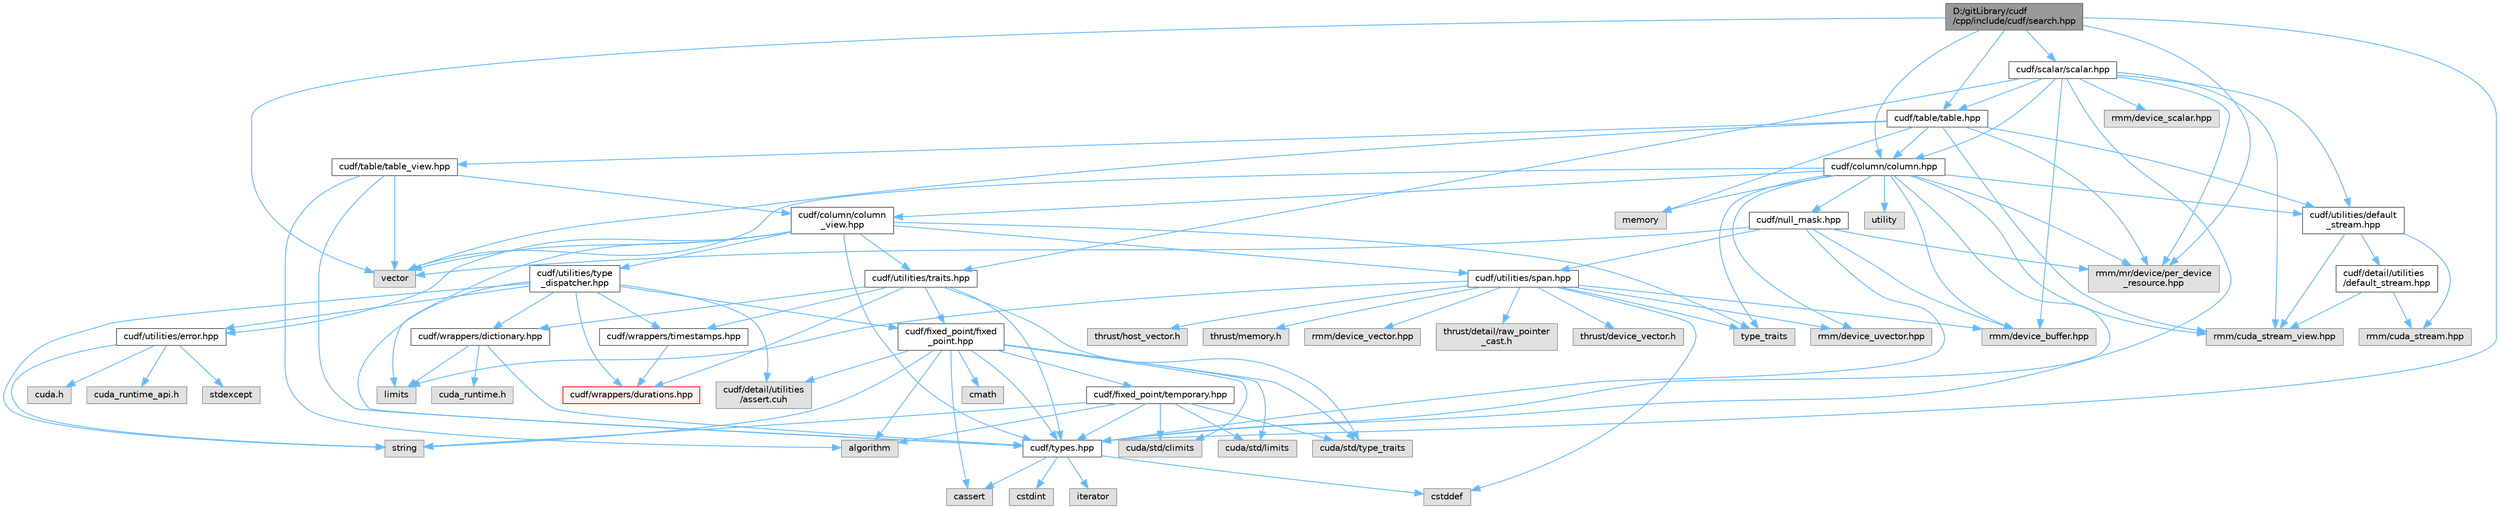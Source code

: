 digraph "D:/gitLibrary/cudf/cpp/include/cudf/search.hpp"
{
 // LATEX_PDF_SIZE
  bgcolor="transparent";
  edge [fontname=Helvetica,fontsize=10,labelfontname=Helvetica,labelfontsize=10];
  node [fontname=Helvetica,fontsize=10,shape=box,height=0.2,width=0.4];
  Node1 [id="Node000001",label="D:/gitLibrary/cudf\l/cpp/include/cudf/search.hpp",height=0.2,width=0.4,color="gray40", fillcolor="grey60", style="filled", fontcolor="black",tooltip="Column APIs for lower_bound, upper_bound, and contains"];
  Node1 -> Node2 [id="edge109_Node000001_Node000002",color="steelblue1",style="solid",tooltip=" "];
  Node2 [id="Node000002",label="cudf/column/column.hpp",height=0.2,width=0.4,color="grey40", fillcolor="white", style="filled",URL="$column_8hpp.html",tooltip="Class definition for cudf::column"];
  Node2 -> Node3 [id="edge110_Node000002_Node000003",color="steelblue1",style="solid",tooltip=" "];
  Node3 [id="Node000003",label="cudf/column/column\l_view.hpp",height=0.2,width=0.4,color="grey40", fillcolor="white", style="filled",URL="$column__view_8hpp.html",tooltip="column view class definitions"];
  Node3 -> Node4 [id="edge111_Node000003_Node000004",color="steelblue1",style="solid",tooltip=" "];
  Node4 [id="Node000004",label="cudf/types.hpp",height=0.2,width=0.4,color="grey40", fillcolor="white", style="filled",URL="$types_8hpp.html",tooltip="Type declarations for libcudf."];
  Node4 -> Node5 [id="edge112_Node000004_Node000005",color="steelblue1",style="solid",tooltip=" "];
  Node5 [id="Node000005",label="cassert",height=0.2,width=0.4,color="grey60", fillcolor="#E0E0E0", style="filled",tooltip=" "];
  Node4 -> Node6 [id="edge113_Node000004_Node000006",color="steelblue1",style="solid",tooltip=" "];
  Node6 [id="Node000006",label="cstddef",height=0.2,width=0.4,color="grey60", fillcolor="#E0E0E0", style="filled",tooltip=" "];
  Node4 -> Node7 [id="edge114_Node000004_Node000007",color="steelblue1",style="solid",tooltip=" "];
  Node7 [id="Node000007",label="cstdint",height=0.2,width=0.4,color="grey60", fillcolor="#E0E0E0", style="filled",tooltip=" "];
  Node4 -> Node8 [id="edge115_Node000004_Node000008",color="steelblue1",style="solid",tooltip=" "];
  Node8 [id="Node000008",label="iterator",height=0.2,width=0.4,color="grey60", fillcolor="#E0E0E0", style="filled",tooltip=" "];
  Node3 -> Node9 [id="edge116_Node000003_Node000009",color="steelblue1",style="solid",tooltip=" "];
  Node9 [id="Node000009",label="cudf/utilities/error.hpp",height=0.2,width=0.4,color="grey40", fillcolor="white", style="filled",URL="$error_8hpp.html",tooltip=" "];
  Node9 -> Node10 [id="edge117_Node000009_Node000010",color="steelblue1",style="solid",tooltip=" "];
  Node10 [id="Node000010",label="cuda.h",height=0.2,width=0.4,color="grey60", fillcolor="#E0E0E0", style="filled",tooltip=" "];
  Node9 -> Node11 [id="edge118_Node000009_Node000011",color="steelblue1",style="solid",tooltip=" "];
  Node11 [id="Node000011",label="cuda_runtime_api.h",height=0.2,width=0.4,color="grey60", fillcolor="#E0E0E0", style="filled",tooltip=" "];
  Node9 -> Node12 [id="edge119_Node000009_Node000012",color="steelblue1",style="solid",tooltip=" "];
  Node12 [id="Node000012",label="stdexcept",height=0.2,width=0.4,color="grey60", fillcolor="#E0E0E0", style="filled",tooltip=" "];
  Node9 -> Node13 [id="edge120_Node000009_Node000013",color="steelblue1",style="solid",tooltip=" "];
  Node13 [id="Node000013",label="string",height=0.2,width=0.4,color="grey60", fillcolor="#E0E0E0", style="filled",tooltip=" "];
  Node3 -> Node14 [id="edge121_Node000003_Node000014",color="steelblue1",style="solid",tooltip=" "];
  Node14 [id="Node000014",label="cudf/utilities/span.hpp",height=0.2,width=0.4,color="grey40", fillcolor="white", style="filled",URL="$span_8hpp.html",tooltip=" "];
  Node14 -> Node15 [id="edge122_Node000014_Node000015",color="steelblue1",style="solid",tooltip=" "];
  Node15 [id="Node000015",label="rmm/device_buffer.hpp",height=0.2,width=0.4,color="grey60", fillcolor="#E0E0E0", style="filled",tooltip=" "];
  Node14 -> Node16 [id="edge123_Node000014_Node000016",color="steelblue1",style="solid",tooltip=" "];
  Node16 [id="Node000016",label="rmm/device_uvector.hpp",height=0.2,width=0.4,color="grey60", fillcolor="#E0E0E0", style="filled",tooltip=" "];
  Node14 -> Node17 [id="edge124_Node000014_Node000017",color="steelblue1",style="solid",tooltip=" "];
  Node17 [id="Node000017",label="rmm/device_vector.hpp",height=0.2,width=0.4,color="grey60", fillcolor="#E0E0E0", style="filled",tooltip=" "];
  Node14 -> Node18 [id="edge125_Node000014_Node000018",color="steelblue1",style="solid",tooltip=" "];
  Node18 [id="Node000018",label="thrust/detail/raw_pointer\l_cast.h",height=0.2,width=0.4,color="grey60", fillcolor="#E0E0E0", style="filled",tooltip=" "];
  Node14 -> Node19 [id="edge126_Node000014_Node000019",color="steelblue1",style="solid",tooltip=" "];
  Node19 [id="Node000019",label="thrust/device_vector.h",height=0.2,width=0.4,color="grey60", fillcolor="#E0E0E0", style="filled",tooltip=" "];
  Node14 -> Node20 [id="edge127_Node000014_Node000020",color="steelblue1",style="solid",tooltip=" "];
  Node20 [id="Node000020",label="thrust/host_vector.h",height=0.2,width=0.4,color="grey60", fillcolor="#E0E0E0", style="filled",tooltip=" "];
  Node14 -> Node21 [id="edge128_Node000014_Node000021",color="steelblue1",style="solid",tooltip=" "];
  Node21 [id="Node000021",label="thrust/memory.h",height=0.2,width=0.4,color="grey60", fillcolor="#E0E0E0", style="filled",tooltip=" "];
  Node14 -> Node6 [id="edge129_Node000014_Node000006",color="steelblue1",style="solid",tooltip=" "];
  Node14 -> Node22 [id="edge130_Node000014_Node000022",color="steelblue1",style="solid",tooltip=" "];
  Node22 [id="Node000022",label="limits",height=0.2,width=0.4,color="grey60", fillcolor="#E0E0E0", style="filled",tooltip=" "];
  Node14 -> Node23 [id="edge131_Node000014_Node000023",color="steelblue1",style="solid",tooltip=" "];
  Node23 [id="Node000023",label="type_traits",height=0.2,width=0.4,color="grey60", fillcolor="#E0E0E0", style="filled",tooltip=" "];
  Node3 -> Node24 [id="edge132_Node000003_Node000024",color="steelblue1",style="solid",tooltip=" "];
  Node24 [id="Node000024",label="cudf/utilities/traits.hpp",height=0.2,width=0.4,color="grey40", fillcolor="white", style="filled",URL="$traits_8hpp.html",tooltip=" "];
  Node24 -> Node25 [id="edge133_Node000024_Node000025",color="steelblue1",style="solid",tooltip=" "];
  Node25 [id="Node000025",label="cudf/fixed_point/fixed\l_point.hpp",height=0.2,width=0.4,color="grey40", fillcolor="white", style="filled",URL="$fixed__point_8hpp.html",tooltip="Class definition for fixed point data type"];
  Node25 -> Node26 [id="edge134_Node000025_Node000026",color="steelblue1",style="solid",tooltip=" "];
  Node26 [id="Node000026",label="cudf/detail/utilities\l/assert.cuh",height=0.2,width=0.4,color="grey60", fillcolor="#E0E0E0", style="filled",tooltip=" "];
  Node25 -> Node27 [id="edge135_Node000025_Node000027",color="steelblue1",style="solid",tooltip=" "];
  Node27 [id="Node000027",label="cudf/fixed_point/temporary.hpp",height=0.2,width=0.4,color="grey40", fillcolor="white", style="filled",URL="$temporary_8hpp.html",tooltip=" "];
  Node27 -> Node4 [id="edge136_Node000027_Node000004",color="steelblue1",style="solid",tooltip=" "];
  Node27 -> Node28 [id="edge137_Node000027_Node000028",color="steelblue1",style="solid",tooltip=" "];
  Node28 [id="Node000028",label="cuda/std/climits",height=0.2,width=0.4,color="grey60", fillcolor="#E0E0E0", style="filled",tooltip=" "];
  Node27 -> Node29 [id="edge138_Node000027_Node000029",color="steelblue1",style="solid",tooltip=" "];
  Node29 [id="Node000029",label="cuda/std/limits",height=0.2,width=0.4,color="grey60", fillcolor="#E0E0E0", style="filled",tooltip=" "];
  Node27 -> Node30 [id="edge139_Node000027_Node000030",color="steelblue1",style="solid",tooltip=" "];
  Node30 [id="Node000030",label="cuda/std/type_traits",height=0.2,width=0.4,color="grey60", fillcolor="#E0E0E0", style="filled",tooltip=" "];
  Node27 -> Node31 [id="edge140_Node000027_Node000031",color="steelblue1",style="solid",tooltip=" "];
  Node31 [id="Node000031",label="algorithm",height=0.2,width=0.4,color="grey60", fillcolor="#E0E0E0", style="filled",tooltip=" "];
  Node27 -> Node13 [id="edge141_Node000027_Node000013",color="steelblue1",style="solid",tooltip=" "];
  Node25 -> Node4 [id="edge142_Node000025_Node000004",color="steelblue1",style="solid",tooltip=" "];
  Node25 -> Node28 [id="edge143_Node000025_Node000028",color="steelblue1",style="solid",tooltip=" "];
  Node25 -> Node29 [id="edge144_Node000025_Node000029",color="steelblue1",style="solid",tooltip=" "];
  Node25 -> Node30 [id="edge145_Node000025_Node000030",color="steelblue1",style="solid",tooltip=" "];
  Node25 -> Node31 [id="edge146_Node000025_Node000031",color="steelblue1",style="solid",tooltip=" "];
  Node25 -> Node5 [id="edge147_Node000025_Node000005",color="steelblue1",style="solid",tooltip=" "];
  Node25 -> Node32 [id="edge148_Node000025_Node000032",color="steelblue1",style="solid",tooltip=" "];
  Node32 [id="Node000032",label="cmath",height=0.2,width=0.4,color="grey60", fillcolor="#E0E0E0", style="filled",tooltip=" "];
  Node25 -> Node13 [id="edge149_Node000025_Node000013",color="steelblue1",style="solid",tooltip=" "];
  Node24 -> Node4 [id="edge150_Node000024_Node000004",color="steelblue1",style="solid",tooltip=" "];
  Node24 -> Node33 [id="edge151_Node000024_Node000033",color="steelblue1",style="solid",tooltip=" "];
  Node33 [id="Node000033",label="cudf/wrappers/dictionary.hpp",height=0.2,width=0.4,color="grey40", fillcolor="white", style="filled",URL="$dictionary_8hpp.html",tooltip="Concrete type definition for dictionary columns."];
  Node33 -> Node34 [id="edge152_Node000033_Node000034",color="steelblue1",style="solid",tooltip=" "];
  Node34 [id="Node000034",label="cuda_runtime.h",height=0.2,width=0.4,color="grey60", fillcolor="#E0E0E0", style="filled",tooltip=" "];
  Node33 -> Node4 [id="edge153_Node000033_Node000004",color="steelblue1",style="solid",tooltip=" "];
  Node33 -> Node22 [id="edge154_Node000033_Node000022",color="steelblue1",style="solid",tooltip=" "];
  Node24 -> Node35 [id="edge155_Node000024_Node000035",color="steelblue1",style="solid",tooltip=" "];
  Node35 [id="Node000035",label="cudf/wrappers/durations.hpp",height=0.2,width=0.4,color="red", fillcolor="#FFF0F0", style="filled",URL="$durations_8hpp.html",tooltip="Concrete type definitions for int32_t and int64_t durations in varying resolutions."];
  Node24 -> Node37 [id="edge156_Node000024_Node000037",color="steelblue1",style="solid",tooltip=" "];
  Node37 [id="Node000037",label="cudf/wrappers/timestamps.hpp",height=0.2,width=0.4,color="grey40", fillcolor="white", style="filled",URL="$timestamps_8hpp.html",tooltip="Concrete type definitions for int32_t and int64_t timestamps in varying resolutions as durations sinc..."];
  Node37 -> Node35 [id="edge157_Node000037_Node000035",color="steelblue1",style="solid",tooltip=" "];
  Node24 -> Node30 [id="edge158_Node000024_Node000030",color="steelblue1",style="solid",tooltip=" "];
  Node3 -> Node38 [id="edge159_Node000003_Node000038",color="steelblue1",style="solid",tooltip=" "];
  Node38 [id="Node000038",label="cudf/utilities/type\l_dispatcher.hpp",height=0.2,width=0.4,color="grey40", fillcolor="white", style="filled",URL="$type__dispatcher_8hpp.html",tooltip="Defines the mapping between cudf::type_id runtime type information and concrete C++ types."];
  Node38 -> Node26 [id="edge160_Node000038_Node000026",color="steelblue1",style="solid",tooltip=" "];
  Node38 -> Node25 [id="edge161_Node000038_Node000025",color="steelblue1",style="solid",tooltip=" "];
  Node38 -> Node4 [id="edge162_Node000038_Node000004",color="steelblue1",style="solid",tooltip=" "];
  Node38 -> Node9 [id="edge163_Node000038_Node000009",color="steelblue1",style="solid",tooltip=" "];
  Node38 -> Node33 [id="edge164_Node000038_Node000033",color="steelblue1",style="solid",tooltip=" "];
  Node38 -> Node35 [id="edge165_Node000038_Node000035",color="steelblue1",style="solid",tooltip=" "];
  Node38 -> Node37 [id="edge166_Node000038_Node000037",color="steelblue1",style="solid",tooltip=" "];
  Node38 -> Node13 [id="edge167_Node000038_Node000013",color="steelblue1",style="solid",tooltip=" "];
  Node3 -> Node22 [id="edge168_Node000003_Node000022",color="steelblue1",style="solid",tooltip=" "];
  Node3 -> Node23 [id="edge169_Node000003_Node000023",color="steelblue1",style="solid",tooltip=" "];
  Node3 -> Node39 [id="edge170_Node000003_Node000039",color="steelblue1",style="solid",tooltip=" "];
  Node39 [id="Node000039",label="vector",height=0.2,width=0.4,color="grey60", fillcolor="#E0E0E0", style="filled",tooltip=" "];
  Node2 -> Node40 [id="edge171_Node000002_Node000040",color="steelblue1",style="solid",tooltip=" "];
  Node40 [id="Node000040",label="cudf/null_mask.hpp",height=0.2,width=0.4,color="grey40", fillcolor="white", style="filled",URL="$null__mask_8hpp.html",tooltip="APIs for managing validity bitmasks"];
  Node40 -> Node4 [id="edge172_Node000040_Node000004",color="steelblue1",style="solid",tooltip=" "];
  Node40 -> Node14 [id="edge173_Node000040_Node000014",color="steelblue1",style="solid",tooltip=" "];
  Node40 -> Node15 [id="edge174_Node000040_Node000015",color="steelblue1",style="solid",tooltip=" "];
  Node40 -> Node41 [id="edge175_Node000040_Node000041",color="steelblue1",style="solid",tooltip=" "];
  Node41 [id="Node000041",label="rmm/mr/device/per_device\l_resource.hpp",height=0.2,width=0.4,color="grey60", fillcolor="#E0E0E0", style="filled",tooltip=" "];
  Node40 -> Node39 [id="edge176_Node000040_Node000039",color="steelblue1",style="solid",tooltip=" "];
  Node2 -> Node4 [id="edge177_Node000002_Node000004",color="steelblue1",style="solid",tooltip=" "];
  Node2 -> Node42 [id="edge178_Node000002_Node000042",color="steelblue1",style="solid",tooltip=" "];
  Node42 [id="Node000042",label="cudf/utilities/default\l_stream.hpp",height=0.2,width=0.4,color="grey40", fillcolor="white", style="filled",URL="$utilities_2default__stream_8hpp.html",tooltip=" "];
  Node42 -> Node43 [id="edge179_Node000042_Node000043",color="steelblue1",style="solid",tooltip=" "];
  Node43 [id="Node000043",label="cudf/detail/utilities\l/default_stream.hpp",height=0.2,width=0.4,color="grey40", fillcolor="white", style="filled",URL="$detail_2utilities_2default__stream_8hpp.html",tooltip=" "];
  Node43 -> Node44 [id="edge180_Node000043_Node000044",color="steelblue1",style="solid",tooltip=" "];
  Node44 [id="Node000044",label="rmm/cuda_stream.hpp",height=0.2,width=0.4,color="grey60", fillcolor="#E0E0E0", style="filled",tooltip=" "];
  Node43 -> Node45 [id="edge181_Node000043_Node000045",color="steelblue1",style="solid",tooltip=" "];
  Node45 [id="Node000045",label="rmm/cuda_stream_view.hpp",height=0.2,width=0.4,color="grey60", fillcolor="#E0E0E0", style="filled",tooltip=" "];
  Node42 -> Node44 [id="edge182_Node000042_Node000044",color="steelblue1",style="solid",tooltip=" "];
  Node42 -> Node45 [id="edge183_Node000042_Node000045",color="steelblue1",style="solid",tooltip=" "];
  Node2 -> Node45 [id="edge184_Node000002_Node000045",color="steelblue1",style="solid",tooltip=" "];
  Node2 -> Node15 [id="edge185_Node000002_Node000015",color="steelblue1",style="solid",tooltip=" "];
  Node2 -> Node16 [id="edge186_Node000002_Node000016",color="steelblue1",style="solid",tooltip=" "];
  Node2 -> Node41 [id="edge187_Node000002_Node000041",color="steelblue1",style="solid",tooltip=" "];
  Node2 -> Node46 [id="edge188_Node000002_Node000046",color="steelblue1",style="solid",tooltip=" "];
  Node46 [id="Node000046",label="memory",height=0.2,width=0.4,color="grey60", fillcolor="#E0E0E0", style="filled",tooltip=" "];
  Node2 -> Node23 [id="edge189_Node000002_Node000023",color="steelblue1",style="solid",tooltip=" "];
  Node2 -> Node47 [id="edge190_Node000002_Node000047",color="steelblue1",style="solid",tooltip=" "];
  Node47 [id="Node000047",label="utility",height=0.2,width=0.4,color="grey60", fillcolor="#E0E0E0", style="filled",tooltip=" "];
  Node2 -> Node39 [id="edge191_Node000002_Node000039",color="steelblue1",style="solid",tooltip=" "];
  Node1 -> Node48 [id="edge192_Node000001_Node000048",color="steelblue1",style="solid",tooltip=" "];
  Node48 [id="Node000048",label="cudf/scalar/scalar.hpp",height=0.2,width=0.4,color="grey40", fillcolor="white", style="filled",URL="$scalar_8hpp.html",tooltip="Class definitions for cudf::scalar"];
  Node48 -> Node2 [id="edge193_Node000048_Node000002",color="steelblue1",style="solid",tooltip=" "];
  Node48 -> Node49 [id="edge194_Node000048_Node000049",color="steelblue1",style="solid",tooltip=" "];
  Node49 [id="Node000049",label="cudf/table/table.hpp",height=0.2,width=0.4,color="grey40", fillcolor="white", style="filled",URL="$table_8hpp.html",tooltip="Class definition for cudf::table"];
  Node49 -> Node2 [id="edge195_Node000049_Node000002",color="steelblue1",style="solid",tooltip=" "];
  Node49 -> Node50 [id="edge196_Node000049_Node000050",color="steelblue1",style="solid",tooltip=" "];
  Node50 [id="Node000050",label="cudf/table/table_view.hpp",height=0.2,width=0.4,color="grey40", fillcolor="white", style="filled",URL="$table__view_8hpp.html",tooltip="Class definitions for (mutable)_table_view"];
  Node50 -> Node3 [id="edge197_Node000050_Node000003",color="steelblue1",style="solid",tooltip=" "];
  Node50 -> Node4 [id="edge198_Node000050_Node000004",color="steelblue1",style="solid",tooltip=" "];
  Node50 -> Node31 [id="edge199_Node000050_Node000031",color="steelblue1",style="solid",tooltip=" "];
  Node50 -> Node39 [id="edge200_Node000050_Node000039",color="steelblue1",style="solid",tooltip=" "];
  Node49 -> Node42 [id="edge201_Node000049_Node000042",color="steelblue1",style="solid",tooltip=" "];
  Node49 -> Node45 [id="edge202_Node000049_Node000045",color="steelblue1",style="solid",tooltip=" "];
  Node49 -> Node41 [id="edge203_Node000049_Node000041",color="steelblue1",style="solid",tooltip=" "];
  Node49 -> Node46 [id="edge204_Node000049_Node000046",color="steelblue1",style="solid",tooltip=" "];
  Node49 -> Node39 [id="edge205_Node000049_Node000039",color="steelblue1",style="solid",tooltip=" "];
  Node48 -> Node4 [id="edge206_Node000048_Node000004",color="steelblue1",style="solid",tooltip=" "];
  Node48 -> Node42 [id="edge207_Node000048_Node000042",color="steelblue1",style="solid",tooltip=" "];
  Node48 -> Node24 [id="edge208_Node000048_Node000024",color="steelblue1",style="solid",tooltip=" "];
  Node48 -> Node45 [id="edge209_Node000048_Node000045",color="steelblue1",style="solid",tooltip=" "];
  Node48 -> Node15 [id="edge210_Node000048_Node000015",color="steelblue1",style="solid",tooltip=" "];
  Node48 -> Node51 [id="edge211_Node000048_Node000051",color="steelblue1",style="solid",tooltip=" "];
  Node51 [id="Node000051",label="rmm/device_scalar.hpp",height=0.2,width=0.4,color="grey60", fillcolor="#E0E0E0", style="filled",tooltip=" "];
  Node48 -> Node41 [id="edge212_Node000048_Node000041",color="steelblue1",style="solid",tooltip=" "];
  Node1 -> Node49 [id="edge213_Node000001_Node000049",color="steelblue1",style="solid",tooltip=" "];
  Node1 -> Node4 [id="edge214_Node000001_Node000004",color="steelblue1",style="solid",tooltip=" "];
  Node1 -> Node41 [id="edge215_Node000001_Node000041",color="steelblue1",style="solid",tooltip=" "];
  Node1 -> Node39 [id="edge216_Node000001_Node000039",color="steelblue1",style="solid",tooltip=" "];
}
